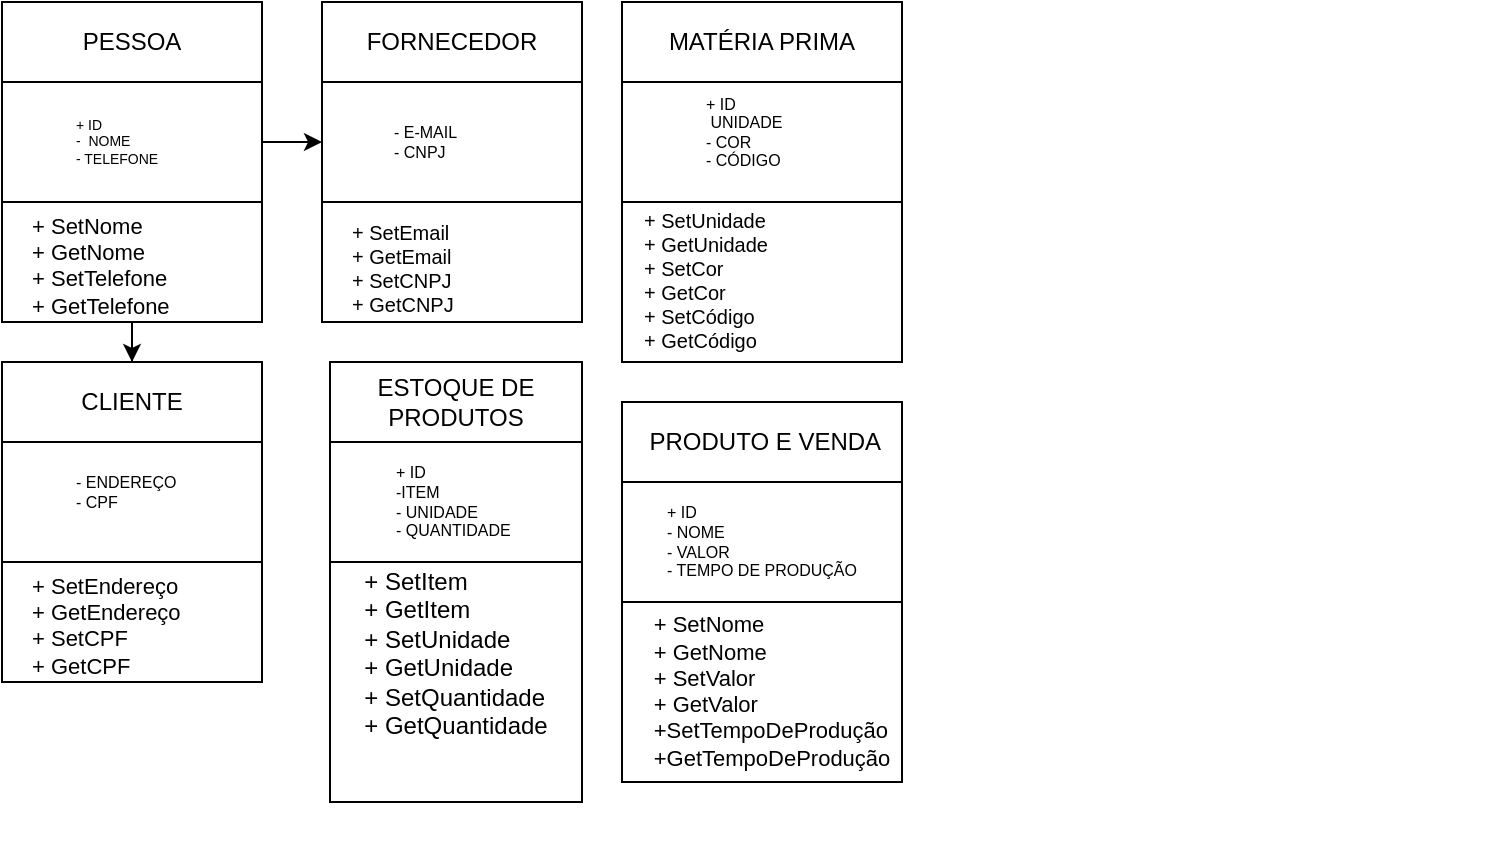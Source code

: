 <mxfile version="24.5.5" type="device">
  <diagram name="Página-1" id="2aVtxD48sr5Gl6SGyFz3">
    <mxGraphModel dx="1434" dy="782" grid="1" gridSize="10" guides="1" tooltips="1" connect="1" arrows="1" fold="1" page="1" pageScale="1" pageWidth="827" pageHeight="1169" math="0" shadow="0">
      <root>
        <mxCell id="0" />
        <mxCell id="1" parent="0" />
        <mxCell id="dLJQcsunNO43MkUtJGml-1" value="CLIENTE" style="rounded=0;whiteSpace=wrap;html=1;" parent="1" vertex="1">
          <mxGeometry x="160" y="200" width="130" height="40" as="geometry" />
        </mxCell>
        <mxCell id="dLJQcsunNO43MkUtJGml-2" value="" style="rounded=0;whiteSpace=wrap;html=1;" parent="1" vertex="1">
          <mxGeometry x="160" y="240" width="130" height="60" as="geometry" />
        </mxCell>
        <mxCell id="dLJQcsunNO43MkUtJGml-4" value="" style="rounded=0;whiteSpace=wrap;html=1;" parent="1" vertex="1">
          <mxGeometry x="160" y="300" width="130" height="60" as="geometry" />
        </mxCell>
        <mxCell id="dLJQcsunNO43MkUtJGml-5" value="- ENDEREÇO&lt;div&gt;- CPF&lt;br&gt;&lt;div style=&quot;font-size: 8px;&quot;&gt;&lt;br style=&quot;font-size: 8px;&quot;&gt;&lt;/div&gt;&lt;/div&gt;" style="text;html=1;align=left;verticalAlign=middle;whiteSpace=wrap;rounded=0;fontSize=8;" parent="1" vertex="1">
          <mxGeometry x="195" y="255" width="60" height="30" as="geometry" />
        </mxCell>
        <mxCell id="dLJQcsunNO43MkUtJGml-7" value="PESSOA" style="rounded=0;whiteSpace=wrap;html=1;" parent="1" vertex="1">
          <mxGeometry x="160" y="20" width="130" height="40" as="geometry" />
        </mxCell>
        <mxCell id="dLJQcsunNO43MkUtJGml-22" value="" style="edgeStyle=orthogonalEdgeStyle;rounded=0;orthogonalLoop=1;jettySize=auto;html=1;entryX=0;entryY=0.5;entryDx=0;entryDy=0;" parent="1" source="dLJQcsunNO43MkUtJGml-8" target="dLJQcsunNO43MkUtJGml-18" edge="1">
          <mxGeometry relative="1" as="geometry" />
        </mxCell>
        <mxCell id="dLJQcsunNO43MkUtJGml-8" value="" style="rounded=0;whiteSpace=wrap;html=1;" parent="1" vertex="1">
          <mxGeometry x="160" y="60" width="130" height="60" as="geometry" />
        </mxCell>
        <mxCell id="dLJQcsunNO43MkUtJGml-13" value="" style="edgeStyle=orthogonalEdgeStyle;rounded=0;orthogonalLoop=1;jettySize=auto;html=1;entryX=0.5;entryY=0;entryDx=0;entryDy=0;" parent="1" source="dLJQcsunNO43MkUtJGml-9" target="dLJQcsunNO43MkUtJGml-1" edge="1">
          <mxGeometry relative="1" as="geometry" />
        </mxCell>
        <mxCell id="dLJQcsunNO43MkUtJGml-9" value="" style="rounded=0;whiteSpace=wrap;html=1;" parent="1" vertex="1">
          <mxGeometry x="160" y="120" width="130" height="60" as="geometry" />
        </mxCell>
        <mxCell id="dLJQcsunNO43MkUtJGml-10" value="&lt;div style=&quot;font-size: 7px;&quot;&gt;&lt;div style=&quot;font-size: 7px;&quot;&gt;&lt;font style=&quot;font-size: 7px;&quot;&gt;+ ID&lt;/font&gt;&lt;/div&gt;&lt;div style=&quot;font-size: 7px;&quot;&gt;&lt;font style=&quot;font-size: 7px;&quot;&gt;-&amp;nbsp; NOME&lt;/font&gt;&lt;/div&gt;&lt;/div&gt;&lt;div style=&quot;font-size: 7px;&quot;&gt;&lt;font style=&quot;font-size: 7px;&quot;&gt;- TELEFONE&lt;/font&gt;&lt;/div&gt;" style="text;html=1;align=left;verticalAlign=middle;whiteSpace=wrap;rounded=0;fontSize=7;" parent="1" vertex="1">
          <mxGeometry x="195" y="75" width="60" height="30" as="geometry" />
        </mxCell>
        <mxCell id="dLJQcsunNO43MkUtJGml-14" value="&lt;div style=&quot;font-size: 11px;&quot;&gt;+ SetNome&lt;div&gt;+ GetNome&lt;/div&gt;&lt;div&gt;+ SetTelefone&lt;/div&gt;&lt;div&gt;+ GetTelefone&lt;/div&gt;&lt;div&gt;&lt;br&gt;&lt;/div&gt;&lt;div&gt;&lt;br&gt;&lt;/div&gt;&lt;/div&gt;" style="text;html=1;align=left;verticalAlign=middle;whiteSpace=wrap;rounded=0;fontSize=10;" parent="1" vertex="1">
          <mxGeometry x="172.5" y="150" width="105" height="30" as="geometry" />
        </mxCell>
        <mxCell id="dLJQcsunNO43MkUtJGml-16" value="&lt;div style=&quot;font-size: 11px;&quot;&gt;+ SetEndereço&lt;div&gt;+ GetEndereço&lt;/div&gt;&lt;div&gt;&lt;span style=&quot;background-color: initial;&quot;&gt;+ SetCPF&lt;/span&gt;&lt;/div&gt;&lt;div&gt;&lt;span style=&quot;background-color: initial;&quot;&gt;+ GetCPF&lt;/span&gt;&lt;/div&gt;&lt;div&gt;&lt;br&gt;&lt;/div&gt;&lt;div&gt;&lt;br&gt;&lt;/div&gt;&lt;/div&gt;" style="text;html=1;align=left;verticalAlign=middle;whiteSpace=wrap;rounded=0;fontSize=10;" parent="1" vertex="1">
          <mxGeometry x="172.5" y="330" width="105" height="30" as="geometry" />
        </mxCell>
        <mxCell id="dLJQcsunNO43MkUtJGml-17" value="FORNECEDOR" style="rounded=0;whiteSpace=wrap;html=1;" parent="1" vertex="1">
          <mxGeometry x="320" y="20" width="130" height="40" as="geometry" />
        </mxCell>
        <mxCell id="dLJQcsunNO43MkUtJGml-18" value="" style="rounded=0;whiteSpace=wrap;html=1;" parent="1" vertex="1">
          <mxGeometry x="320" y="60" width="130" height="60" as="geometry" />
        </mxCell>
        <mxCell id="dLJQcsunNO43MkUtJGml-19" value="" style="rounded=0;whiteSpace=wrap;html=1;" parent="1" vertex="1">
          <mxGeometry x="320" y="120" width="130" height="60" as="geometry" />
        </mxCell>
        <mxCell id="dLJQcsunNO43MkUtJGml-23" value="&lt;div&gt;&lt;br&gt;&lt;/div&gt;&lt;div&gt;&lt;span style=&quot;background-color: initial;&quot;&gt;- E-MAIL&lt;/span&gt;&lt;br&gt;&lt;/div&gt;&lt;div&gt;- CNPJ&lt;br&gt;&lt;div style=&quot;font-size: 8px;&quot;&gt;&lt;br style=&quot;font-size: 8px;&quot;&gt;&lt;/div&gt;&lt;/div&gt;" style="text;html=1;align=left;verticalAlign=middle;whiteSpace=wrap;rounded=0;fontSize=8;" parent="1" vertex="1">
          <mxGeometry x="354" y="75" width="60" height="30" as="geometry" />
        </mxCell>
        <mxCell id="dLJQcsunNO43MkUtJGml-24" value="&lt;div style=&quot;font-size: 10px;&quot;&gt;+ SetEmail&lt;div&gt;+ GetEmail&lt;/div&gt;&lt;div&gt;&lt;span style=&quot;background-color: initial;&quot;&gt;+ SetCNPJ&lt;/span&gt;&lt;/div&gt;&lt;div&gt;&lt;span style=&quot;background-color: initial;&quot;&gt;+ GetCNPJ&lt;/span&gt;&lt;/div&gt;&lt;div&gt;&lt;br&gt;&lt;/div&gt;&lt;div&gt;&lt;br&gt;&lt;/div&gt;&lt;/div&gt;" style="text;html=1;align=left;verticalAlign=middle;whiteSpace=wrap;rounded=0;fontSize=10;" parent="1" vertex="1">
          <mxGeometry x="332.5" y="150" width="105" height="30" as="geometry" />
        </mxCell>
        <mxCell id="dLJQcsunNO43MkUtJGml-26" value="MATÉRIA PRIMA" style="rounded=0;whiteSpace=wrap;html=1;" parent="1" vertex="1">
          <mxGeometry x="470" y="20" width="140" height="40" as="geometry" />
        </mxCell>
        <mxCell id="dLJQcsunNO43MkUtJGml-27" value="" style="rounded=0;whiteSpace=wrap;html=1;" parent="1" vertex="1">
          <mxGeometry x="470" y="60" width="140" height="60" as="geometry" />
        </mxCell>
        <mxCell id="dLJQcsunNO43MkUtJGml-28" value="" style="rounded=0;whiteSpace=wrap;html=1;" parent="1" vertex="1">
          <mxGeometry x="470" y="120" width="140" height="80" as="geometry" />
        </mxCell>
        <mxCell id="dLJQcsunNO43MkUtJGml-30" value="+ ID&lt;div&gt;&amp;nbsp;UNIDADE&lt;div&gt;- COR&lt;/div&gt;&lt;div&gt;- CÓDIGO&lt;br&gt;&lt;div style=&quot;font-size: 8px;&quot;&gt;&lt;br style=&quot;font-size: 8px;&quot;&gt;&lt;/div&gt;&lt;/div&gt;&lt;/div&gt;" style="text;html=1;align=left;verticalAlign=middle;whiteSpace=wrap;rounded=0;fontSize=8;" parent="1" vertex="1">
          <mxGeometry x="510" y="75" width="60" height="30" as="geometry" />
        </mxCell>
        <mxCell id="dLJQcsunNO43MkUtJGml-31" value="&lt;div style=&quot;&quot;&gt;+ SetUnidade&lt;div style=&quot;&quot;&gt;+ GetUnidade&lt;/div&gt;&lt;div style=&quot;&quot;&gt;&lt;span style=&quot;background-color: initial;&quot;&gt;+ SetCor&lt;/span&gt;&lt;/div&gt;&lt;div style=&quot;&quot;&gt;&lt;span style=&quot;background-color: initial;&quot;&gt;+ GetCor&lt;/span&gt;&lt;/div&gt;&lt;div style=&quot;&quot;&gt;&lt;span style=&quot;background-color: initial;&quot;&gt;+ SetCódigo&lt;/span&gt;&lt;/div&gt;&lt;div style=&quot;&quot;&gt;&lt;span style=&quot;background-color: initial;&quot;&gt;+ GetCódigo&lt;/span&gt;&lt;/div&gt;&lt;div style=&quot;&quot;&gt;&lt;br style=&quot;&quot;&gt;&lt;/div&gt;&lt;/div&gt;" style="text;html=1;align=left;verticalAlign=middle;whiteSpace=wrap;rounded=0;fontSize=10;" parent="1" vertex="1">
          <mxGeometry x="478.75" y="155" width="122.5" height="20" as="geometry" />
        </mxCell>
        <mxCell id="dLJQcsunNO43MkUtJGml-32" value="ESTOQUE DE PRODUTOS" style="rounded=0;whiteSpace=wrap;html=1;" parent="1" vertex="1">
          <mxGeometry x="324" y="200" width="126" height="40" as="geometry" />
        </mxCell>
        <mxCell id="dLJQcsunNO43MkUtJGml-34" value="" style="rounded=0;whiteSpace=wrap;html=1;" parent="1" vertex="1">
          <mxGeometry x="324" y="240" width="126" height="60" as="geometry" />
        </mxCell>
        <mxCell id="dLJQcsunNO43MkUtJGml-36" value="&lt;div style=&quot;&quot;&gt;&lt;font style=&quot;font-size: 8px;&quot;&gt;+ ID&lt;/font&gt;&lt;/div&gt;&lt;div style=&quot;&quot;&gt;&lt;font style=&quot;font-size: 8px;&quot;&gt;-&lt;span style=&quot;background-color: initial;&quot;&gt;ITEM&lt;/span&gt;&lt;/font&gt;&lt;/div&gt;&lt;div style=&quot;&quot;&gt;&lt;font style=&quot;font-size: 8px;&quot;&gt;-&lt;span style=&quot;background-color: initial;&quot;&gt;&amp;nbsp;UNIDADE&lt;/span&gt;&lt;/font&gt;&lt;/div&gt;&lt;div style=&quot;&quot;&gt;&lt;div style=&quot;&quot;&gt;&lt;font style=&quot;font-size: 8px;&quot;&gt;- QUANTIDADE&lt;/font&gt;&lt;/div&gt;&lt;/div&gt;" style="text;html=1;align=left;verticalAlign=middle;whiteSpace=wrap;rounded=0;fontSize=8;" parent="1" vertex="1">
          <mxGeometry x="355" y="201.25" width="64" height="137.5" as="geometry" />
        </mxCell>
        <mxCell id="dLJQcsunNO43MkUtJGml-37" value="&lt;div style=&quot;text-align: left;&quot;&gt;&lt;br&gt;&lt;/div&gt;&lt;font style=&quot;font-size: 12px;&quot;&gt;&lt;div style=&quot;text-align: left;&quot;&gt;&lt;span style=&quot;background-color: initial;&quot;&gt;+ SetItem&lt;/span&gt;&lt;/div&gt;&lt;/font&gt;&lt;div style=&quot;text-align: left;&quot;&gt;&lt;font style=&quot;font-size: 12px;&quot;&gt;+ GetItem&lt;/font&gt;&lt;/div&gt;&lt;div style=&quot;text-align: left;&quot;&gt;&lt;font style=&quot;font-size: 12px;&quot;&gt;+ SetUnidade&lt;/font&gt;&lt;/div&gt;&lt;div style=&quot;text-align: left;&quot;&gt;&lt;font style=&quot;font-size: 12px;&quot;&gt;+ GetUnidade&lt;/font&gt;&lt;/div&gt;&lt;div style=&quot;text-align: left;&quot;&gt;&lt;font style=&quot;font-size: 12px;&quot;&gt;+ SetQuantidade&lt;/font&gt;&lt;/div&gt;&lt;div style=&quot;text-align: left;&quot;&gt;&lt;font style=&quot;font-size: 12px;&quot;&gt;+ GetQuantidade&lt;/font&gt;&lt;/div&gt;&lt;div style=&quot;text-align: left;&quot;&gt;&lt;font style=&quot;font-size: 12px;&quot;&gt;&lt;br&gt;&lt;/font&gt;&lt;/div&gt;&lt;div style=&quot;&quot;&gt;&lt;div style=&quot;text-align: left;&quot;&gt;&lt;br&gt;&lt;/div&gt;&lt;div style=&quot;text-align: left;&quot;&gt;&lt;br&gt;&lt;/div&gt;&lt;/div&gt;" style="rounded=0;whiteSpace=wrap;html=1;" parent="1" vertex="1">
          <mxGeometry x="324" y="300" width="126" height="120" as="geometry" />
        </mxCell>
        <mxCell id="9ucrw6PBnXJ4YIovf_b4-1" value="&amp;nbsp;PRODUTO E VENDA" style="rounded=0;whiteSpace=wrap;html=1;" vertex="1" parent="1">
          <mxGeometry x="470" y="220" width="140" height="40" as="geometry" />
        </mxCell>
        <mxCell id="9ucrw6PBnXJ4YIovf_b4-2" value="&lt;div style=&quot;font-size: 8px; text-align: left;&quot;&gt;+ ID&lt;/div&gt;&lt;div style=&quot;font-size: 8px; text-align: left;&quot;&gt;- NOME&lt;/div&gt;&lt;div style=&quot;font-size: 8px; text-align: left;&quot;&gt;-&lt;span style=&quot;background-color: initial;&quot;&gt;&amp;nbsp;VALOR&lt;/span&gt;&lt;/div&gt;&lt;div style=&quot;font-size: 8px; text-align: left;&quot;&gt;- TEMPO DE PRODUÇÃO&lt;/div&gt;" style="rounded=0;whiteSpace=wrap;html=1;" vertex="1" parent="1">
          <mxGeometry x="470" y="260" width="140" height="60" as="geometry" />
        </mxCell>
        <mxCell id="9ucrw6PBnXJ4YIovf_b4-3" value="&lt;div style=&quot;forced-color-adjust: none;&quot;&gt;&lt;br&gt;&lt;/div&gt;" style="rounded=0;whiteSpace=wrap;html=1;align=left;" vertex="1" parent="1">
          <mxGeometry x="760" y="380" width="140" as="geometry" />
        </mxCell>
        <mxCell id="9ucrw6PBnXJ4YIovf_b4-4" value="" style="rounded=0;whiteSpace=wrap;html=1;" vertex="1" parent="1">
          <mxGeometry x="470" y="320" width="140" height="90" as="geometry" />
        </mxCell>
        <mxCell id="9ucrw6PBnXJ4YIovf_b4-5" value="&lt;div style=&quot;text-align: left;&quot;&gt;&lt;span style=&quot;font-size: 11px; background-color: initial;&quot;&gt;+ SetNome&lt;/span&gt;&lt;/div&gt;&lt;div style=&quot;text-align: left; font-size: 11px;&quot;&gt;&lt;font style=&quot;font-size: 11px;&quot;&gt;+ GetNome&lt;/font&gt;&lt;/div&gt;&lt;div style=&quot;text-align: left; font-size: 11px;&quot;&gt;&lt;font style=&quot;font-size: 11px;&quot;&gt;+ SetValor&lt;/font&gt;&lt;/div&gt;&lt;div style=&quot;text-align: left; font-size: 11px;&quot;&gt;&lt;font style=&quot;font-size: 11px;&quot;&gt;+ GetValor&lt;/font&gt;&lt;/div&gt;&lt;div style=&quot;text-align: left; font-size: 11px;&quot;&gt;&lt;font style=&quot;font-size: 11px;&quot;&gt;+SetTempoDeProdução&lt;/font&gt;&lt;/div&gt;&lt;div style=&quot;text-align: left; font-size: 11px;&quot;&gt;&lt;font style=&quot;font-size: 11px;&quot;&gt;+GetTempoDeProdução&lt;/font&gt;&lt;/div&gt;&lt;div style=&quot;text-align: left; font-size: 11px;&quot;&gt;&lt;font style=&quot;font-size: 11px;&quot;&gt;&lt;br&gt;&lt;/font&gt;&lt;/div&gt;&lt;div style=&quot;&quot;&gt;&lt;div style=&quot;text-align: left;&quot;&gt;&lt;span style=&quot;font-size: 11px;&quot;&gt;&lt;br&gt;&lt;/span&gt;&lt;/div&gt;&lt;div style=&quot;text-align: left;&quot;&gt;&lt;br&gt;&lt;/div&gt;&lt;/div&gt;" style="text;html=1;align=center;verticalAlign=middle;whiteSpace=wrap;rounded=0;" vertex="1" parent="1">
          <mxGeometry x="510" y="370" width="70" height="30" as="geometry" />
        </mxCell>
      </root>
    </mxGraphModel>
  </diagram>
</mxfile>
